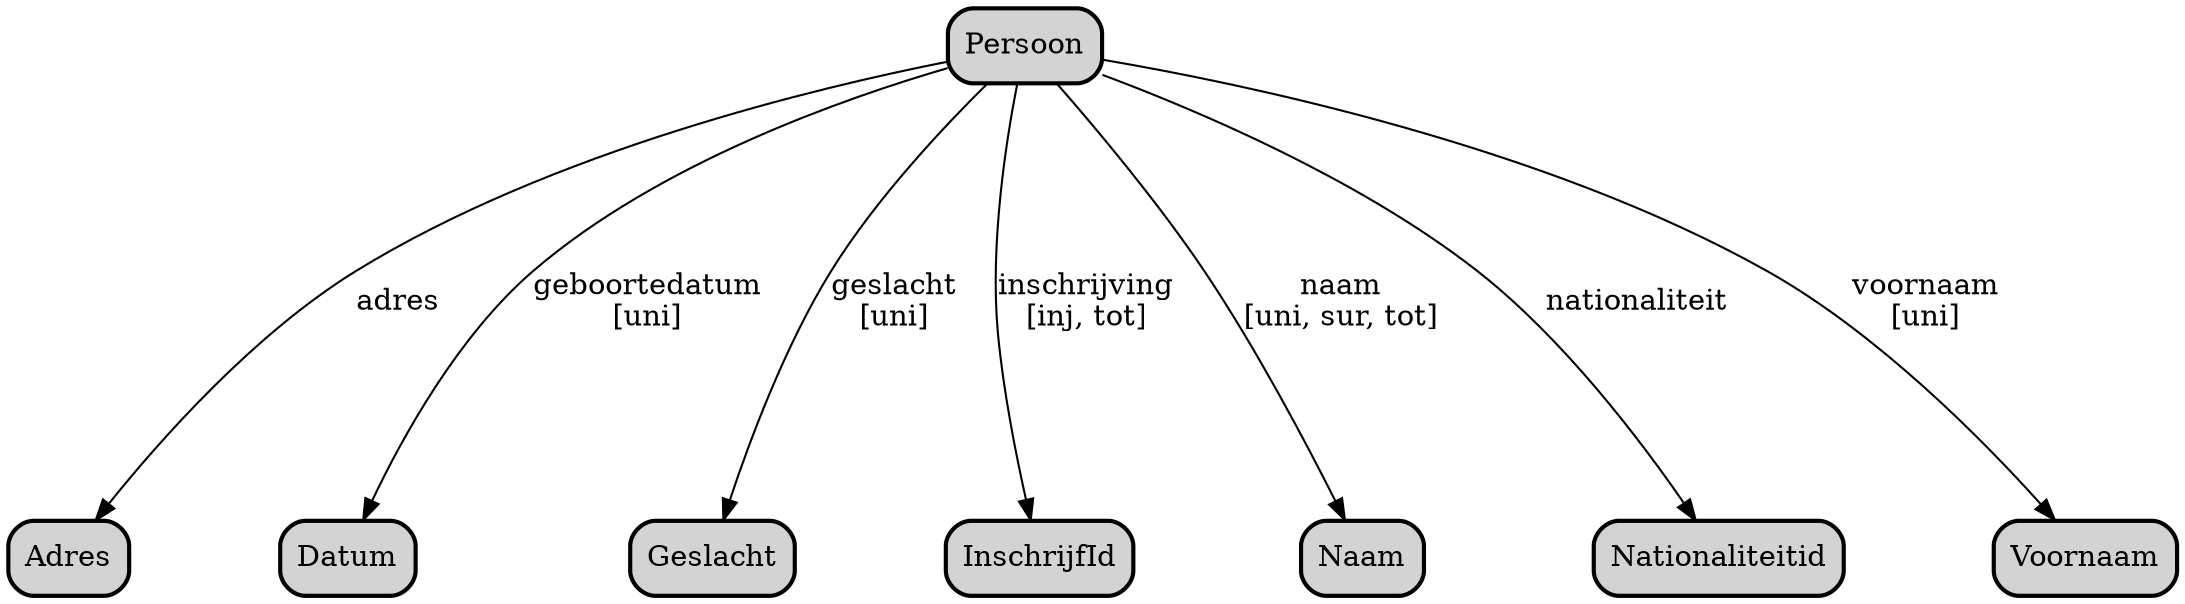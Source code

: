 digraph {
	graph [bgcolor=white,
		landscape=false,
		mode=ipsep,
		nodesep=1,
		outputorder=edgesfirst,
		overlap=voronoi,
		rank=same,
		rankdir=TB,
		ranksep=2.5,
		remincross=true,
		sep=0.8
	];
	node [bgcolor=lightgray,
		label="\N",
		shape=box,
		style="rounded,filled,bold"
	];
	edge [color=black,
		len=4
	];
	cpt_1	[label=Adres];
	cpt_2	[label=Datum];
	cpt_3	[label=Geslacht];
	cpt_4	[label=InschrijfId];
	cpt_5	[label=Naam];
	cpt_6	[label=Nationaliteitid];
	cpt_7	[label=Persoon];
	cpt_7 -> cpt_1	[label=adres];
	cpt_7 -> cpt_2	[label="geboortedatum\n[uni]"];
	cpt_7 -> cpt_3	[label="geslacht\n[uni]"];
	cpt_7 -> cpt_4	[label="inschrijving\n[inj, tot]"];
	cpt_7 -> cpt_5	[label="naam\n[uni, sur, tot]"];
	cpt_7 -> cpt_6	[label=nationaliteit];
	cpt_8	[label=Voornaam];
	cpt_7 -> cpt_8	[label="voornaam\n[uni]"];
}
